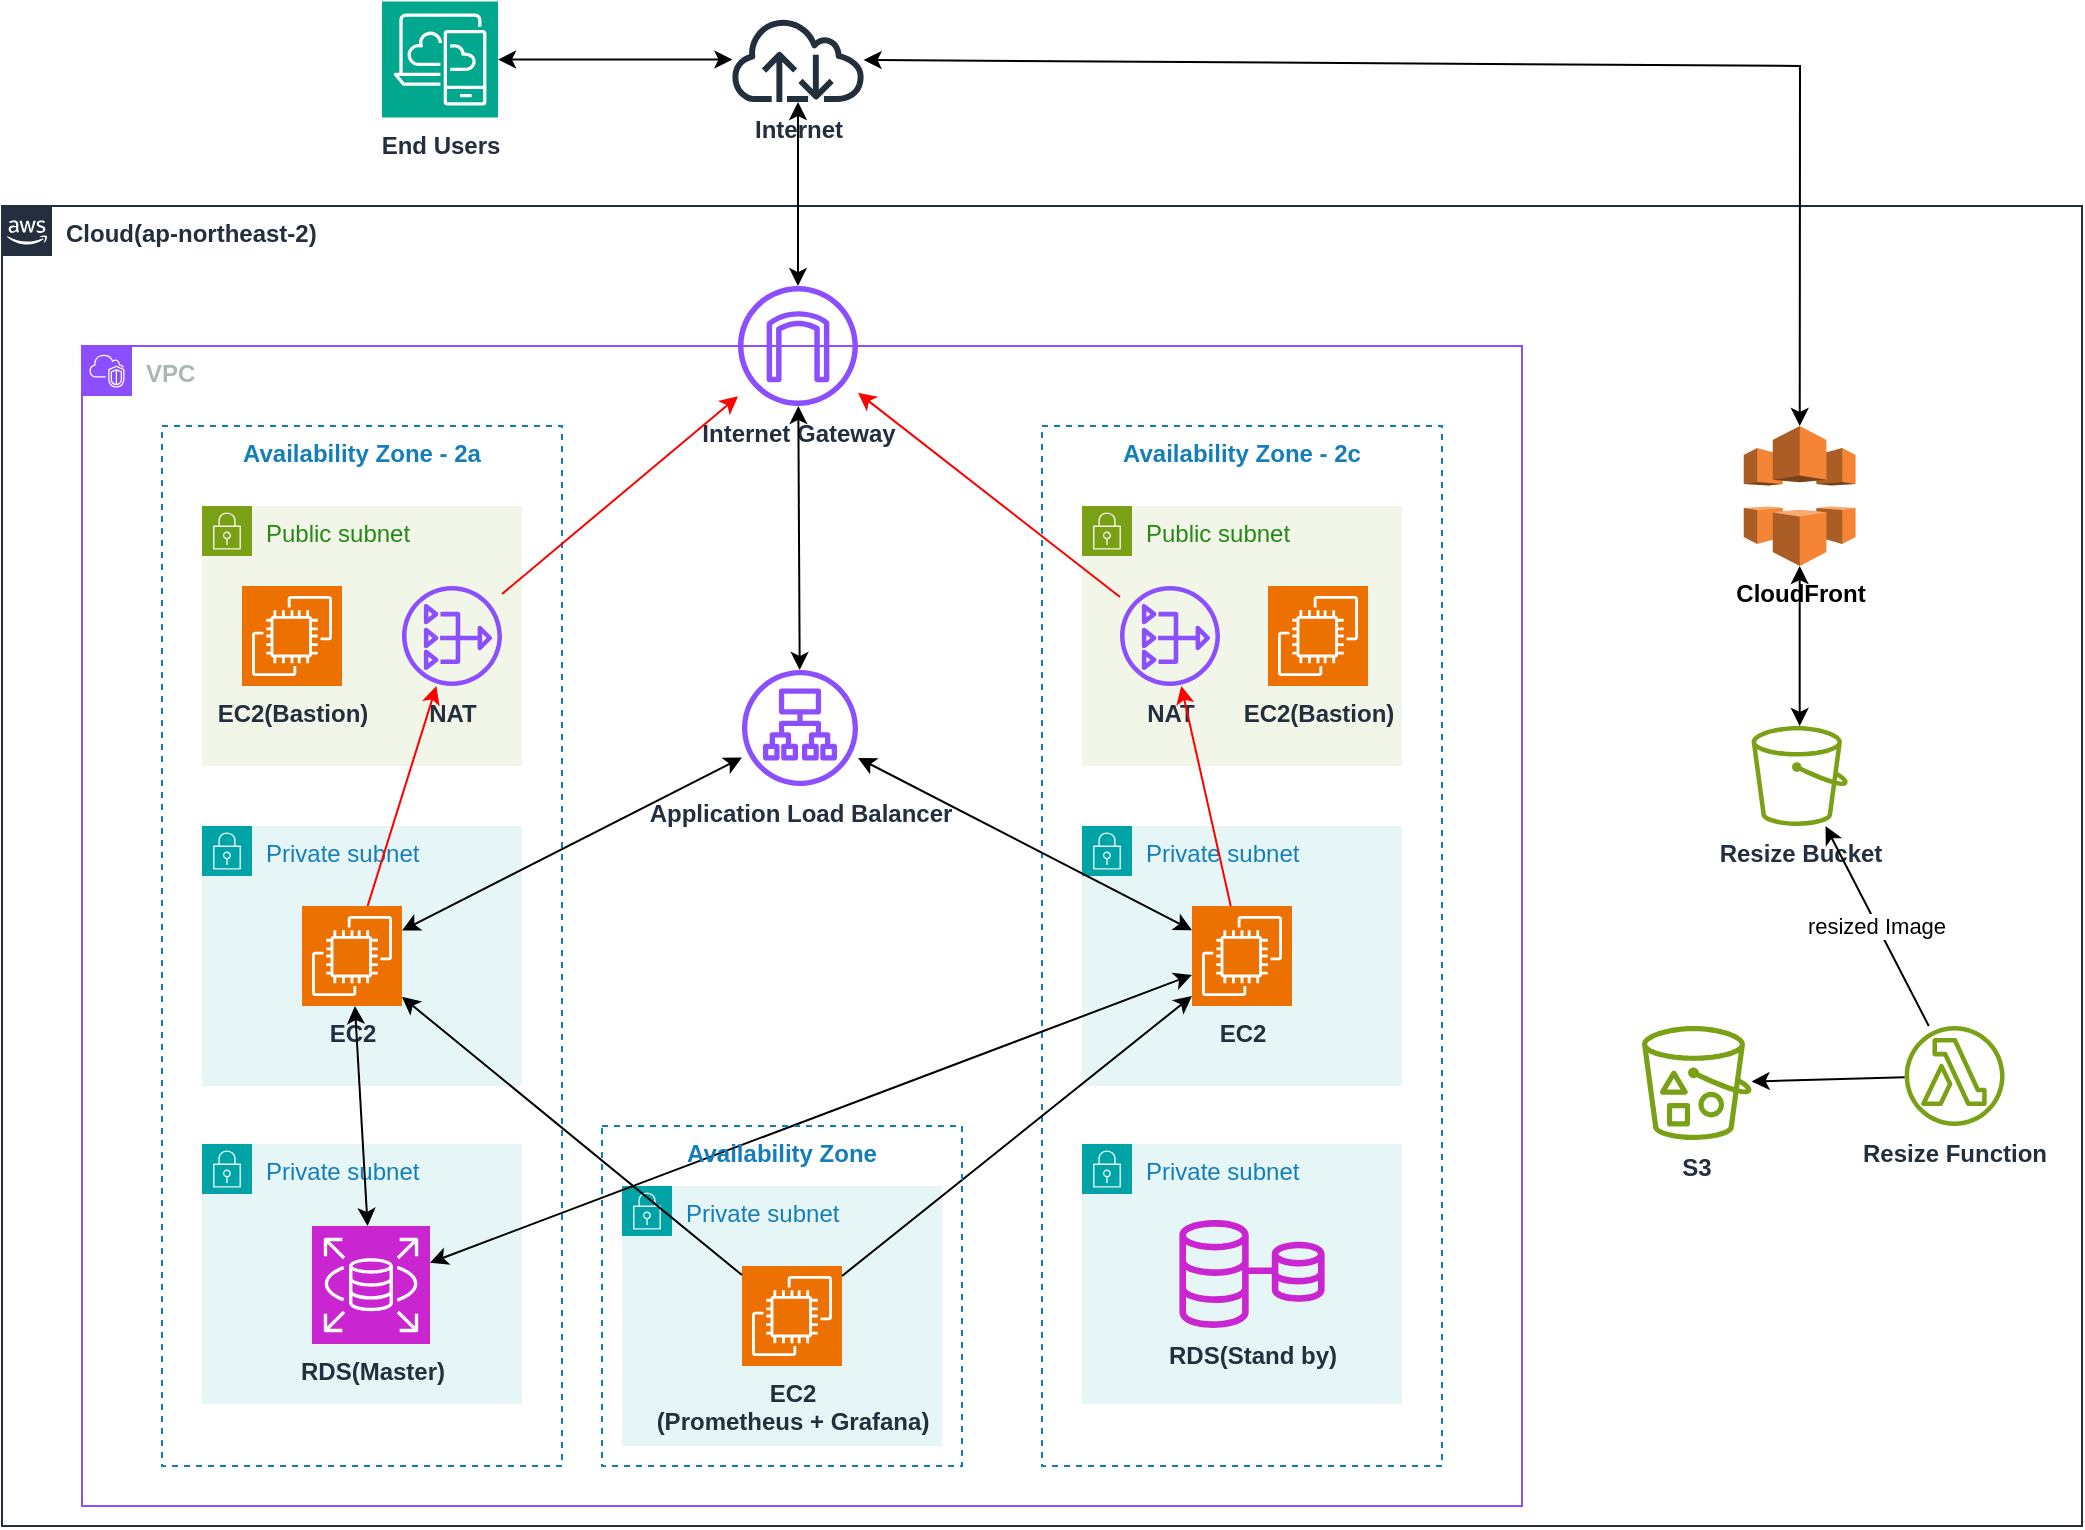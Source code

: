 <mxfile version="24.2.1" type="github">
  <diagram id="Ht1M8jgEwFfnCIfOTk4-" name="Page-1">
    <mxGraphModel dx="1562" dy="1765" grid="1" gridSize="10" guides="1" tooltips="1" connect="1" arrows="1" fold="1" page="1" pageScale="1" pageWidth="1169" pageHeight="827" math="0" shadow="0">
      <root>
        <mxCell id="0" />
        <mxCell id="1" parent="0" />
        <mxCell id="d0UlT0qF6aHpDZdefKG1-2" value="Cloud(ap-northeast-2)" style="points=[[0,0],[0.25,0],[0.5,0],[0.75,0],[1,0],[1,0.25],[1,0.5],[1,0.75],[1,1],[0.75,1],[0.5,1],[0.25,1],[0,1],[0,0.75],[0,0.5],[0,0.25]];outlineConnect=0;gradientColor=none;html=1;whiteSpace=wrap;fontSize=12;fontStyle=1;container=1;pointerEvents=0;collapsible=0;recursiveResize=0;shape=mxgraph.aws4.group;grIcon=mxgraph.aws4.group_aws_cloud_alt;strokeColor=#232F3E;fillColor=none;verticalAlign=top;align=left;spacingLeft=30;fontColor=#232F3E;dashed=0;" parent="1" vertex="1">
          <mxGeometry x="80" y="-690" width="1040" height="660" as="geometry" />
        </mxCell>
        <mxCell id="d0UlT0qF6aHpDZdefKG1-3" value="VPC" style="points=[[0,0],[0.25,0],[0.5,0],[0.75,0],[1,0],[1,0.25],[1,0.5],[1,0.75],[1,1],[0.75,1],[0.5,1],[0.25,1],[0,1],[0,0.75],[0,0.5],[0,0.25]];outlineConnect=0;gradientColor=none;html=1;whiteSpace=wrap;fontSize=12;fontStyle=1;container=1;pointerEvents=0;collapsible=0;recursiveResize=0;shape=mxgraph.aws4.group;grIcon=mxgraph.aws4.group_vpc2;strokeColor=#8C4FFF;fillColor=none;verticalAlign=top;align=left;spacingLeft=30;fontColor=#AAB7B8;dashed=0;" parent="d0UlT0qF6aHpDZdefKG1-2" vertex="1">
          <mxGeometry x="40" y="70" width="720" height="580" as="geometry" />
        </mxCell>
        <mxCell id="eiubpQ80rXisr5GeqsJN-14" value="Private subnet" style="points=[[0,0],[0.25,0],[0.5,0],[0.75,0],[1,0],[1,0.25],[1,0.5],[1,0.75],[1,1],[0.75,1],[0.5,1],[0.25,1],[0,1],[0,0.75],[0,0.5],[0,0.25]];outlineConnect=0;gradientColor=none;html=1;whiteSpace=wrap;fontSize=12;fontStyle=0;container=1;pointerEvents=0;collapsible=0;recursiveResize=0;shape=mxgraph.aws4.group;grIcon=mxgraph.aws4.group_security_group;grStroke=0;strokeColor=#00A4A6;fillColor=#E6F6F7;verticalAlign=top;align=left;spacingLeft=30;fontColor=#147EBA;dashed=0;" parent="d0UlT0qF6aHpDZdefKG1-3" vertex="1">
          <mxGeometry x="270" y="420" width="160" height="130" as="geometry" />
        </mxCell>
        <mxCell id="d0UlT0qF6aHpDZdefKG1-31" value="EC2&lt;br&gt;(Prometheus + Grafana)" style="sketch=0;points=[[0,0,0],[0.25,0,0],[0.5,0,0],[0.75,0,0],[1,0,0],[0,1,0],[0.25,1,0],[0.5,1,0],[0.75,1,0],[1,1,0],[0,0.25,0],[0,0.5,0],[0,0.75,0],[1,0.25,0],[1,0.5,0],[1,0.75,0]];outlineConnect=0;fontColor=#232F3E;fillColor=#ED7100;strokeColor=#ffffff;dashed=0;verticalLabelPosition=bottom;verticalAlign=top;align=center;html=1;fontSize=12;fontStyle=1;aspect=fixed;shape=mxgraph.aws4.resourceIcon;resIcon=mxgraph.aws4.ec2;" parent="eiubpQ80rXisr5GeqsJN-14" vertex="1">
          <mxGeometry x="60" y="40" width="50" height="50" as="geometry" />
        </mxCell>
        <mxCell id="d0UlT0qF6aHpDZdefKG1-4" value="Availability Zone - 2a" style="fillColor=none;strokeColor=#147EBA;dashed=1;verticalAlign=top;fontStyle=1;fontColor=#147EBA;whiteSpace=wrap;html=1;" parent="d0UlT0qF6aHpDZdefKG1-3" vertex="1">
          <mxGeometry x="40" y="40" width="200" height="520" as="geometry" />
        </mxCell>
        <mxCell id="d0UlT0qF6aHpDZdefKG1-7" value="Public subnet" style="points=[[0,0],[0.25,0],[0.5,0],[0.75,0],[1,0],[1,0.25],[1,0.5],[1,0.75],[1,1],[0.75,1],[0.5,1],[0.25,1],[0,1],[0,0.75],[0,0.5],[0,0.25]];outlineConnect=0;gradientColor=none;html=1;whiteSpace=wrap;fontSize=12;fontStyle=0;container=1;pointerEvents=0;collapsible=0;recursiveResize=0;shape=mxgraph.aws4.group;grIcon=mxgraph.aws4.group_security_group;grStroke=0;strokeColor=#7AA116;fillColor=#F2F6E8;verticalAlign=top;align=left;spacingLeft=30;fontColor=#248814;dashed=0;" parent="d0UlT0qF6aHpDZdefKG1-3" vertex="1">
          <mxGeometry x="60" y="80" width="160" height="130" as="geometry" />
        </mxCell>
        <mxCell id="d0UlT0qF6aHpDZdefKG1-43" value="EC2(Bastion)" style="sketch=0;points=[[0,0,0],[0.25,0,0],[0.5,0,0],[0.75,0,0],[1,0,0],[0,1,0],[0.25,1,0],[0.5,1,0],[0.75,1,0],[1,1,0],[0,0.25,0],[0,0.5,0],[0,0.75,0],[1,0.25,0],[1,0.5,0],[1,0.75,0]];outlineConnect=0;fontColor=#232F3E;fillColor=#ED7100;strokeColor=#ffffff;dashed=0;verticalLabelPosition=bottom;verticalAlign=top;align=center;html=1;fontSize=12;fontStyle=1;aspect=fixed;shape=mxgraph.aws4.resourceIcon;resIcon=mxgraph.aws4.ec2;" parent="d0UlT0qF6aHpDZdefKG1-7" vertex="1">
          <mxGeometry x="20" y="40" width="50" height="50" as="geometry" />
        </mxCell>
        <mxCell id="eiubpQ80rXisr5GeqsJN-5" value="NAT" style="sketch=0;outlineConnect=0;fontColor=#232F3E;gradientColor=none;fillColor=#8C4FFF;strokeColor=none;dashed=0;verticalLabelPosition=bottom;verticalAlign=top;align=center;html=1;fontSize=12;fontStyle=1;aspect=fixed;pointerEvents=1;shape=mxgraph.aws4.nat_gateway;" parent="d0UlT0qF6aHpDZdefKG1-7" vertex="1">
          <mxGeometry x="100" y="40" width="50" height="50" as="geometry" />
        </mxCell>
        <mxCell id="d0UlT0qF6aHpDZdefKG1-8" value="Private subnet" style="points=[[0,0],[0.25,0],[0.5,0],[0.75,0],[1,0],[1,0.25],[1,0.5],[1,0.75],[1,1],[0.75,1],[0.5,1],[0.25,1],[0,1],[0,0.75],[0,0.5],[0,0.25]];outlineConnect=0;gradientColor=none;html=1;whiteSpace=wrap;fontSize=12;fontStyle=0;container=1;pointerEvents=0;collapsible=0;recursiveResize=0;shape=mxgraph.aws4.group;grIcon=mxgraph.aws4.group_security_group;grStroke=0;strokeColor=#00A4A6;fillColor=#E6F6F7;verticalAlign=top;align=left;spacingLeft=30;fontColor=#147EBA;dashed=0;" parent="d0UlT0qF6aHpDZdefKG1-3" vertex="1">
          <mxGeometry x="60" y="240" width="160" height="130" as="geometry" />
        </mxCell>
        <mxCell id="d0UlT0qF6aHpDZdefKG1-32" value="EC2" style="sketch=0;points=[[0,0,0],[0.25,0,0],[0.5,0,0],[0.75,0,0],[1,0,0],[0,1,0],[0.25,1,0],[0.5,1,0],[0.75,1,0],[1,1,0],[0,0.25,0],[0,0.5,0],[0,0.75,0],[1,0.25,0],[1,0.5,0],[1,0.75,0]];outlineConnect=0;fontColor=#232F3E;fillColor=#ED7100;strokeColor=#ffffff;dashed=0;verticalLabelPosition=bottom;verticalAlign=top;align=center;html=1;fontSize=12;fontStyle=1;aspect=fixed;shape=mxgraph.aws4.resourceIcon;resIcon=mxgraph.aws4.ec2;" parent="d0UlT0qF6aHpDZdefKG1-8" vertex="1">
          <mxGeometry x="50" y="40" width="50" height="50" as="geometry" />
        </mxCell>
        <mxCell id="d0UlT0qF6aHpDZdefKG1-9" value="Private subnet" style="points=[[0,0],[0.25,0],[0.5,0],[0.75,0],[1,0],[1,0.25],[1,0.5],[1,0.75],[1,1],[0.75,1],[0.5,1],[0.25,1],[0,1],[0,0.75],[0,0.5],[0,0.25]];outlineConnect=0;gradientColor=none;html=1;whiteSpace=wrap;fontSize=12;fontStyle=0;container=1;pointerEvents=0;collapsible=0;recursiveResize=0;shape=mxgraph.aws4.group;grIcon=mxgraph.aws4.group_security_group;grStroke=0;strokeColor=#00A4A6;fillColor=#E6F6F7;verticalAlign=top;align=left;spacingLeft=30;fontColor=#147EBA;dashed=0;" parent="d0UlT0qF6aHpDZdefKG1-3" vertex="1">
          <mxGeometry x="60" y="399" width="160" height="130" as="geometry" />
        </mxCell>
        <mxCell id="d0UlT0qF6aHpDZdefKG1-11" value="RDS(Master)" style="sketch=0;points=[[0,0,0],[0.25,0,0],[0.5,0,0],[0.75,0,0],[1,0,0],[0,1,0],[0.25,1,0],[0.5,1,0],[0.75,1,0],[1,1,0],[0,0.25,0],[0,0.5,0],[0,0.75,0],[1,0.25,0],[1,0.5,0],[1,0.75,0]];outlineConnect=0;fontColor=#232F3E;fillColor=#C925D1;strokeColor=#ffffff;dashed=0;verticalLabelPosition=bottom;verticalAlign=top;align=center;html=1;fontSize=12;fontStyle=1;aspect=fixed;shape=mxgraph.aws4.resourceIcon;resIcon=mxgraph.aws4.rds;" parent="d0UlT0qF6aHpDZdefKG1-9" vertex="1">
          <mxGeometry x="55" y="41" width="59" height="59" as="geometry" />
        </mxCell>
        <mxCell id="d0UlT0qF6aHpDZdefKG1-14" value="Availability Zone - 2c" style="fillColor=none;strokeColor=#147EBA;dashed=1;verticalAlign=top;fontStyle=1;fontColor=#147EBA;whiteSpace=wrap;html=1;" parent="d0UlT0qF6aHpDZdefKG1-3" vertex="1">
          <mxGeometry x="480" y="40" width="200" height="520" as="geometry" />
        </mxCell>
        <mxCell id="d0UlT0qF6aHpDZdefKG1-15" value="Public subnet" style="points=[[0,0],[0.25,0],[0.5,0],[0.75,0],[1,0],[1,0.25],[1,0.5],[1,0.75],[1,1],[0.75,1],[0.5,1],[0.25,1],[0,1],[0,0.75],[0,0.5],[0,0.25]];outlineConnect=0;gradientColor=none;html=1;whiteSpace=wrap;fontSize=12;fontStyle=0;container=1;pointerEvents=0;collapsible=0;recursiveResize=0;shape=mxgraph.aws4.group;grIcon=mxgraph.aws4.group_security_group;grStroke=0;strokeColor=#7AA116;fillColor=#F2F6E8;verticalAlign=top;align=left;spacingLeft=30;fontColor=#248814;dashed=0;" parent="d0UlT0qF6aHpDZdefKG1-3" vertex="1">
          <mxGeometry x="500" y="80" width="160" height="130" as="geometry" />
        </mxCell>
        <mxCell id="eiubpQ80rXisr5GeqsJN-4" value="NAT" style="sketch=0;outlineConnect=0;fontColor=#232F3E;gradientColor=none;fillColor=#8C4FFF;strokeColor=none;dashed=0;verticalLabelPosition=bottom;verticalAlign=top;align=center;html=1;fontSize=12;fontStyle=1;aspect=fixed;pointerEvents=1;shape=mxgraph.aws4.nat_gateway;" parent="d0UlT0qF6aHpDZdefKG1-15" vertex="1">
          <mxGeometry x="19" y="40" width="50" height="50" as="geometry" />
        </mxCell>
        <mxCell id="d0UlT0qF6aHpDZdefKG1-16" value="Private subnet" style="points=[[0,0],[0.25,0],[0.5,0],[0.75,0],[1,0],[1,0.25],[1,0.5],[1,0.75],[1,1],[0.75,1],[0.5,1],[0.25,1],[0,1],[0,0.75],[0,0.5],[0,0.25]];outlineConnect=0;gradientColor=none;html=1;whiteSpace=wrap;fontSize=12;fontStyle=0;container=1;pointerEvents=0;collapsible=0;recursiveResize=0;shape=mxgraph.aws4.group;grIcon=mxgraph.aws4.group_security_group;grStroke=0;strokeColor=#00A4A6;fillColor=#E6F6F7;verticalAlign=top;align=left;spacingLeft=30;fontColor=#147EBA;dashed=0;" parent="d0UlT0qF6aHpDZdefKG1-3" vertex="1">
          <mxGeometry x="500" y="240" width="160" height="130" as="geometry" />
        </mxCell>
        <mxCell id="d0UlT0qF6aHpDZdefKG1-35" value="EC2" style="sketch=0;points=[[0,0,0],[0.25,0,0],[0.5,0,0],[0.75,0,0],[1,0,0],[0,1,0],[0.25,1,0],[0.5,1,0],[0.75,1,0],[1,1,0],[0,0.25,0],[0,0.5,0],[0,0.75,0],[1,0.25,0],[1,0.5,0],[1,0.75,0]];outlineConnect=0;fontColor=#232F3E;fillColor=#ED7100;strokeColor=#ffffff;dashed=0;verticalLabelPosition=bottom;verticalAlign=top;align=center;html=1;fontSize=12;fontStyle=1;aspect=fixed;shape=mxgraph.aws4.resourceIcon;resIcon=mxgraph.aws4.ec2;" parent="d0UlT0qF6aHpDZdefKG1-16" vertex="1">
          <mxGeometry x="55.0" y="40" width="50" height="50" as="geometry" />
        </mxCell>
        <mxCell id="d0UlT0qF6aHpDZdefKG1-17" value="Private subnet" style="points=[[0,0],[0.25,0],[0.5,0],[0.75,0],[1,0],[1,0.25],[1,0.5],[1,0.75],[1,1],[0.75,1],[0.5,1],[0.25,1],[0,1],[0,0.75],[0,0.5],[0,0.25]];outlineConnect=0;gradientColor=none;html=1;whiteSpace=wrap;fontSize=12;fontStyle=0;container=1;pointerEvents=0;collapsible=0;recursiveResize=0;shape=mxgraph.aws4.group;grIcon=mxgraph.aws4.group_security_group;grStroke=0;strokeColor=#00A4A6;fillColor=#E6F6F7;verticalAlign=top;align=left;spacingLeft=30;fontColor=#147EBA;dashed=0;" parent="d0UlT0qF6aHpDZdefKG1-3" vertex="1">
          <mxGeometry x="500" y="399" width="160" height="130" as="geometry" />
        </mxCell>
        <mxCell id="d0UlT0qF6aHpDZdefKG1-12" value="RDS(Stand by)" style="sketch=0;outlineConnect=0;fontColor=#232F3E;gradientColor=none;fillColor=#C925D1;strokeColor=none;dashed=0;verticalLabelPosition=bottom;verticalAlign=top;align=center;html=1;fontSize=12;fontStyle=1;aspect=fixed;pointerEvents=1;shape=mxgraph.aws4.rds_multi_az;" parent="d0UlT0qF6aHpDZdefKG1-17" vertex="1">
          <mxGeometry x="48.69" y="38" width="72.62" height="54" as="geometry" />
        </mxCell>
        <mxCell id="d0UlT0qF6aHpDZdefKG1-24" value="Application Load Balancer" style="sketch=0;outlineConnect=0;fontColor=#232F3E;gradientColor=none;fillColor=#8C4FFF;strokeColor=none;dashed=0;verticalLabelPosition=bottom;verticalAlign=top;align=center;html=1;fontSize=12;fontStyle=1;aspect=fixed;pointerEvents=1;shape=mxgraph.aws4.application_load_balancer;" parent="d0UlT0qF6aHpDZdefKG1-3" vertex="1">
          <mxGeometry x="330" y="162" width="58" height="58" as="geometry" />
        </mxCell>
        <mxCell id="d0UlT0qF6aHpDZdefKG1-36" value="" style="shape=waypoint;sketch=0;size=6;pointerEvents=1;points=[];fillColor=#ED7100;resizable=0;rotatable=0;perimeter=centerPerimeter;snapToPoint=1;verticalAlign=top;strokeColor=#ffffff;fontColor=#232F3E;dashed=0;fontStyle=0;" parent="d0UlT0qF6aHpDZdefKG1-3" vertex="1">
          <mxGeometry x="423.31" y="290" width="20" height="20" as="geometry" />
        </mxCell>
        <mxCell id="d0UlT0qF6aHpDZdefKG1-38" value="" style="endArrow=classic;startArrow=classic;html=1;rounded=0;" parent="d0UlT0qF6aHpDZdefKG1-3" source="d0UlT0qF6aHpDZdefKG1-32" target="d0UlT0qF6aHpDZdefKG1-24" edge="1">
          <mxGeometry width="50" height="50" relative="1" as="geometry">
            <mxPoint x="205" y="300" as="sourcePoint" />
            <mxPoint x="255" y="250" as="targetPoint" />
          </mxGeometry>
        </mxCell>
        <mxCell id="d0UlT0qF6aHpDZdefKG1-39" value="" style="endArrow=classic;startArrow=classic;html=1;rounded=0;fontStyle=1" parent="d0UlT0qF6aHpDZdefKG1-3" source="d0UlT0qF6aHpDZdefKG1-24" target="d0UlT0qF6aHpDZdefKG1-35" edge="1">
          <mxGeometry width="50" height="50" relative="1" as="geometry">
            <mxPoint x="205" y="298" as="sourcePoint" />
            <mxPoint x="320" y="221" as="targetPoint" />
          </mxGeometry>
        </mxCell>
        <mxCell id="d0UlT0qF6aHpDZdefKG1-29" value="Internet Gateway" style="sketch=0;outlineConnect=0;fontColor=#232F3E;gradientColor=none;fillColor=#8C4FFF;strokeColor=none;dashed=0;verticalLabelPosition=bottom;verticalAlign=top;align=center;html=1;fontSize=12;fontStyle=1;aspect=fixed;pointerEvents=1;shape=mxgraph.aws4.internet_gateway;" parent="d0UlT0qF6aHpDZdefKG1-3" vertex="1">
          <mxGeometry x="328" y="-30" width="60" height="60" as="geometry" />
        </mxCell>
        <mxCell id="d0UlT0qF6aHpDZdefKG1-40" value="" style="endArrow=classic;startArrow=classic;html=1;rounded=0;" parent="d0UlT0qF6aHpDZdefKG1-3" source="d0UlT0qF6aHpDZdefKG1-29" target="d0UlT0qF6aHpDZdefKG1-24" edge="1">
          <mxGeometry width="50" height="50" relative="1" as="geometry">
            <mxPoint x="398" y="216" as="sourcePoint" />
            <mxPoint x="548" y="297" as="targetPoint" />
          </mxGeometry>
        </mxCell>
        <mxCell id="eiubpQ80rXisr5GeqsJN-1" value="" style="endArrow=classic;startArrow=classic;html=1;rounded=0;" parent="d0UlT0qF6aHpDZdefKG1-3" source="d0UlT0qF6aHpDZdefKG1-11" target="d0UlT0qF6aHpDZdefKG1-35" edge="1">
          <mxGeometry width="50" height="50" relative="1" as="geometry">
            <mxPoint x="420" y="130" as="sourcePoint" />
            <mxPoint x="470" y="80" as="targetPoint" />
          </mxGeometry>
        </mxCell>
        <mxCell id="eiubpQ80rXisr5GeqsJN-3" value="" style="endArrow=classic;startArrow=classic;html=1;rounded=0;" parent="d0UlT0qF6aHpDZdefKG1-3" source="d0UlT0qF6aHpDZdefKG1-32" target="d0UlT0qF6aHpDZdefKG1-11" edge="1">
          <mxGeometry width="50" height="50" relative="1" as="geometry">
            <mxPoint x="184" y="468" as="sourcePoint" />
            <mxPoint x="559" y="325" as="targetPoint" />
          </mxGeometry>
        </mxCell>
        <mxCell id="d0UlT0qF6aHpDZdefKG1-42" value="EC2(Bastion)" style="sketch=0;points=[[0,0,0],[0.25,0,0],[0.5,0,0],[0.75,0,0],[1,0,0],[0,1,0],[0.25,1,0],[0.5,1,0],[0.75,1,0],[1,1,0],[0,0.25,0],[0,0.5,0],[0,0.75,0],[1,0.25,0],[1,0.5,0],[1,0.75,0]];outlineConnect=0;fontColor=#232F3E;fillColor=#ED7100;strokeColor=#ffffff;dashed=0;verticalLabelPosition=bottom;verticalAlign=top;align=center;html=1;fontSize=12;fontStyle=1;aspect=fixed;shape=mxgraph.aws4.resourceIcon;resIcon=mxgraph.aws4.ec2;" parent="d0UlT0qF6aHpDZdefKG1-3" vertex="1">
          <mxGeometry x="593" y="120" width="50" height="50" as="geometry" />
        </mxCell>
        <mxCell id="eiubpQ80rXisr5GeqsJN-6" value="" style="endArrow=classic;html=1;rounded=0;strokeColor=#FF0000;" parent="d0UlT0qF6aHpDZdefKG1-3" source="d0UlT0qF6aHpDZdefKG1-32" target="eiubpQ80rXisr5GeqsJN-5" edge="1">
          <mxGeometry width="50" height="50" relative="1" as="geometry">
            <mxPoint x="420" y="130" as="sourcePoint" />
            <mxPoint x="470" y="80" as="targetPoint" />
          </mxGeometry>
        </mxCell>
        <mxCell id="eiubpQ80rXisr5GeqsJN-7" value="" style="endArrow=classic;html=1;rounded=0;strokeColor=#FF0000;" parent="d0UlT0qF6aHpDZdefKG1-3" source="eiubpQ80rXisr5GeqsJN-5" target="d0UlT0qF6aHpDZdefKG1-29" edge="1">
          <mxGeometry width="50" height="50" relative="1" as="geometry">
            <mxPoint x="182" y="290" as="sourcePoint" />
            <mxPoint x="193" y="180" as="targetPoint" />
          </mxGeometry>
        </mxCell>
        <mxCell id="eiubpQ80rXisr5GeqsJN-8" value="" style="endArrow=classic;html=1;rounded=0;strokeColor=#FF0000;" parent="d0UlT0qF6aHpDZdefKG1-3" source="eiubpQ80rXisr5GeqsJN-4" target="d0UlT0qF6aHpDZdefKG1-29" edge="1">
          <mxGeometry width="50" height="50" relative="1" as="geometry">
            <mxPoint x="192" y="300" as="sourcePoint" />
            <mxPoint x="203" y="190" as="targetPoint" />
          </mxGeometry>
        </mxCell>
        <mxCell id="eiubpQ80rXisr5GeqsJN-9" value="" style="endArrow=classic;html=1;rounded=0;fontStyle=1;strokeColor=#FF0000;" parent="d0UlT0qF6aHpDZdefKG1-3" source="d0UlT0qF6aHpDZdefKG1-35" target="eiubpQ80rXisr5GeqsJN-4" edge="1">
          <mxGeometry width="50" height="50" relative="1" as="geometry">
            <mxPoint x="202" y="310" as="sourcePoint" />
            <mxPoint x="213" y="200" as="targetPoint" />
          </mxGeometry>
        </mxCell>
        <mxCell id="eiubpQ80rXisr5GeqsJN-10" value="" style="endArrow=classic;html=1;rounded=0;" parent="d0UlT0qF6aHpDZdefKG1-3" source="d0UlT0qF6aHpDZdefKG1-31" target="d0UlT0qF6aHpDZdefKG1-32" edge="1">
          <mxGeometry width="50" height="50" relative="1" as="geometry">
            <mxPoint x="420" y="130" as="sourcePoint" />
            <mxPoint x="470" y="80" as="targetPoint" />
          </mxGeometry>
        </mxCell>
        <mxCell id="eiubpQ80rXisr5GeqsJN-16" value="" style="endArrow=classic;html=1;rounded=0;" parent="d0UlT0qF6aHpDZdefKG1-3" source="d0UlT0qF6aHpDZdefKG1-31" target="d0UlT0qF6aHpDZdefKG1-35" edge="1">
          <mxGeometry width="50" height="50" relative="1" as="geometry">
            <mxPoint x="340" y="475" as="sourcePoint" />
            <mxPoint x="170" y="335" as="targetPoint" />
          </mxGeometry>
        </mxCell>
        <mxCell id="eiubpQ80rXisr5GeqsJN-41" value="Availability Zone" style="fillColor=none;strokeColor=#147EBA;dashed=1;verticalAlign=top;fontStyle=1;fontColor=#147EBA;whiteSpace=wrap;html=1;" parent="d0UlT0qF6aHpDZdefKG1-3" vertex="1">
          <mxGeometry x="260" y="390" width="180" height="170" as="geometry" />
        </mxCell>
        <mxCell id="eiubpQ80rXisr5GeqsJN-21" value="Resize Bucket" style="sketch=0;outlineConnect=0;fontColor=#232F3E;gradientColor=none;fillColor=#7AA116;strokeColor=none;dashed=0;verticalLabelPosition=bottom;verticalAlign=top;align=center;html=1;fontSize=12;fontStyle=1;aspect=fixed;pointerEvents=1;shape=mxgraph.aws4.bucket;" parent="d0UlT0qF6aHpDZdefKG1-2" vertex="1">
          <mxGeometry x="874.81" y="260" width="48.08" height="50" as="geometry" />
        </mxCell>
        <mxCell id="eiubpQ80rXisr5GeqsJN-25" value="Resize Function" style="sketch=0;outlineConnect=0;fontColor=#232F3E;gradientColor=none;fillColor=#7AA116;strokeColor=none;dashed=0;verticalLabelPosition=bottom;verticalAlign=top;align=center;html=1;fontSize=12;fontStyle=1;aspect=fixed;pointerEvents=1;shape=mxgraph.aws4.lambda_function;" parent="d0UlT0qF6aHpDZdefKG1-2" vertex="1">
          <mxGeometry x="951.31" y="410" width="50" height="50" as="geometry" />
        </mxCell>
        <mxCell id="eiubpQ80rXisr5GeqsJN-26" value="" style="endArrow=classic;html=1;rounded=0;" parent="d0UlT0qF6aHpDZdefKG1-2" source="eiubpQ80rXisr5GeqsJN-25" target="eiubpQ80rXisr5GeqsJN-37" edge="1">
          <mxGeometry width="50" height="50" relative="1" as="geometry">
            <mxPoint x="431.31" y="260" as="sourcePoint" />
            <mxPoint x="865.194" y="426.778" as="targetPoint" />
          </mxGeometry>
        </mxCell>
        <mxCell id="eiubpQ80rXisr5GeqsJN-27" value="resized Image" style="endArrow=classic;html=1;rounded=0;" parent="d0UlT0qF6aHpDZdefKG1-2" source="eiubpQ80rXisr5GeqsJN-25" target="eiubpQ80rXisr5GeqsJN-21" edge="1">
          <mxGeometry width="50" height="50" relative="1" as="geometry">
            <mxPoint x="961.31" y="450" as="sourcePoint" />
            <mxPoint x="899.31" y="450" as="targetPoint" />
          </mxGeometry>
        </mxCell>
        <mxCell id="eiubpQ80rXisr5GeqsJN-36" value="CloudFront" style="outlineConnect=0;dashed=0;verticalLabelPosition=bottom;verticalAlign=top;align=center;html=1;shape=mxgraph.aws3.cloudfront;fillColor=#F58536;gradientColor=none;fontStyle=1" parent="d0UlT0qF6aHpDZdefKG1-2" vertex="1">
          <mxGeometry x="870.89" y="110" width="55.91" height="70" as="geometry" />
        </mxCell>
        <mxCell id="eiubpQ80rXisr5GeqsJN-37" value="S3" style="sketch=0;outlineConnect=0;fontColor=#232F3E;gradientColor=none;fillColor=#7AA116;strokeColor=none;dashed=0;verticalLabelPosition=bottom;verticalAlign=top;align=center;html=1;fontSize=12;fontStyle=1;aspect=fixed;pointerEvents=1;shape=mxgraph.aws4.bucket_with_objects;" parent="d0UlT0qF6aHpDZdefKG1-2" vertex="1">
          <mxGeometry x="820" y="410" width="54.81" height="57" as="geometry" />
        </mxCell>
        <mxCell id="eiubpQ80rXisr5GeqsJN-38" value="" style="endArrow=classic;startArrow=classic;html=1;rounded=0;fontStyle=1" parent="d0UlT0qF6aHpDZdefKG1-2" source="eiubpQ80rXisr5GeqsJN-21" target="eiubpQ80rXisr5GeqsJN-36" edge="1">
          <mxGeometry width="50" height="50" relative="1" as="geometry">
            <mxPoint x="431.31" y="260" as="sourcePoint" />
            <mxPoint x="481.31" y="210" as="targetPoint" />
          </mxGeometry>
        </mxCell>
        <mxCell id="d0UlT0qF6aHpDZdefKG1-19" value="End Users" style="sketch=0;points=[[0,0,0],[0.25,0,0],[0.5,0,0],[0.75,0,0],[1,0,0],[0,1,0],[0.25,1,0],[0.5,1,0],[0.75,1,0],[1,1,0],[0,0.25,0],[0,0.5,0],[0,0.75,0],[1,0.25,0],[1,0.5,0],[1,0.75,0]];outlineConnect=0;fontColor=#232F3E;fillColor=#01A88D;strokeColor=#ffffff;dashed=0;verticalLabelPosition=bottom;verticalAlign=top;align=center;html=1;fontSize=12;fontStyle=1;aspect=fixed;shape=mxgraph.aws4.resourceIcon;resIcon=mxgraph.aws4.desktop_and_app_streaming;" parent="1" vertex="1">
          <mxGeometry x="270" y="-792.23" width="58" height="58" as="geometry" />
        </mxCell>
        <mxCell id="eiubpQ80rXisr5GeqsJN-18" value="Internet" style="sketch=0;outlineConnect=0;fontColor=#232F3E;gradientColor=none;fillColor=#232F3D;strokeColor=none;dashed=0;verticalLabelPosition=bottom;verticalAlign=top;align=center;html=1;fontSize=12;fontStyle=1;aspect=fixed;pointerEvents=1;shape=mxgraph.aws4.internet;" parent="1" vertex="1">
          <mxGeometry x="443.5" y="-784.46" width="69" height="42.46" as="geometry" />
        </mxCell>
        <mxCell id="eiubpQ80rXisr5GeqsJN-19" value="" style="endArrow=classic;startArrow=classic;html=1;rounded=0;" parent="1" source="eiubpQ80rXisr5GeqsJN-18" target="d0UlT0qF6aHpDZdefKG1-29" edge="1">
          <mxGeometry width="50" height="50" relative="1" as="geometry">
            <mxPoint x="448" y="-560" as="sourcePoint" />
            <mxPoint x="440" y="-600" as="targetPoint" />
          </mxGeometry>
        </mxCell>
        <mxCell id="eiubpQ80rXisr5GeqsJN-20" value="" style="endArrow=classic;startArrow=classic;html=1;rounded=0;" parent="1" source="eiubpQ80rXisr5GeqsJN-18" target="d0UlT0qF6aHpDZdefKG1-19" edge="1">
          <mxGeometry width="50" height="50" relative="1" as="geometry">
            <mxPoint x="450" y="-732" as="sourcePoint" />
            <mxPoint x="448" y="-620" as="targetPoint" />
          </mxGeometry>
        </mxCell>
        <mxCell id="eiubpQ80rXisr5GeqsJN-40" value="" style="endArrow=classic;startArrow=classic;html=1;rounded=0;" parent="1" source="eiubpQ80rXisr5GeqsJN-36" target="eiubpQ80rXisr5GeqsJN-18" edge="1">
          <mxGeometry width="50" height="50" relative="1" as="geometry">
            <mxPoint x="500" y="-400" as="sourcePoint" />
            <mxPoint x="550" y="-450" as="targetPoint" />
            <Array as="points">
              <mxPoint x="979" y="-760" />
            </Array>
          </mxGeometry>
        </mxCell>
      </root>
    </mxGraphModel>
  </diagram>
</mxfile>
